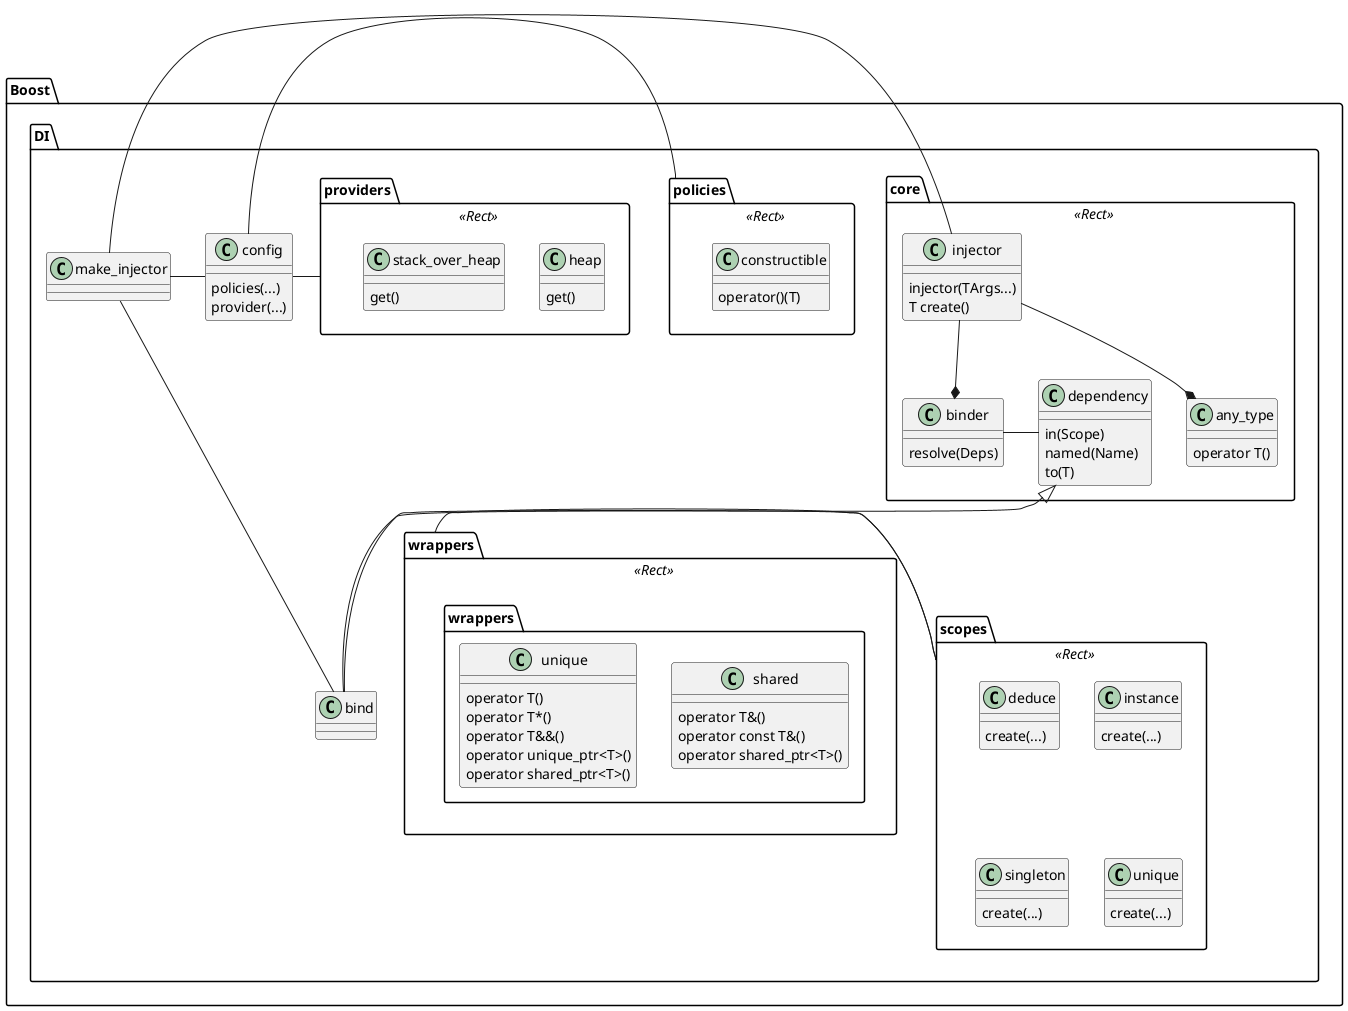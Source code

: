 '
' Copyright (c) 2012-2018 Kris Jusiak (kris at jusiak dot net)
'
' Distributed under the Boost Software License, Version 1.0.
' (See accompanying file LICENSE_1_0.txt or copy at http://www.boost.org/LICENSE_1_0.txt)
'
@startuml di.png

package Boost.DI {

    package core <<Rect>> {
        class any_type {
            operator T()
        }
        class binder {
            resolve(Deps)
        }
        class dependency {
            in(Scope)
            named(Name)
            to(T)
        }
        class injector {
            injector(TArgs...)
            T create()
        }
    }

    package scopes <<Rect>> {
        class deduce {
            create(...)
        }
        class instance {
            create(...)
        }
        class singleton {
            create(...)
        }
        class unique {
            create(...)
        }
    }

    package policies <<Rect>> {
        class constructible {
            operator()(T)
        }
    }

    package providers <<Rect>> {
        class heap {
            get()
        }

        class stack_over_heap {
            get()
        }
    }

    package wrappers <<Rect>> {
        class wrappers.shared {
            operator T&()
            operator const T&()
            operator shared_ptr<T>()
        }
        class wrappers.unique {
            operator T()
            operator T*()
            operator T&&()
            operator unique_ptr<T>()
            operator shared_ptr<T>()
        }
    }

    class bind {
    }

    class make_injector {
    }

    class config {
        policies(...)
        provider(...)
    }

    dependency <|-- bind
    scopes - bind
    make_injector - bind

    make_injector - injector
    make_injector - config
    config - policies
    config - providers
    scopes - wrappers
    binder - dependency

    injector --* binder
    injector --* any_type
}

@enduml
